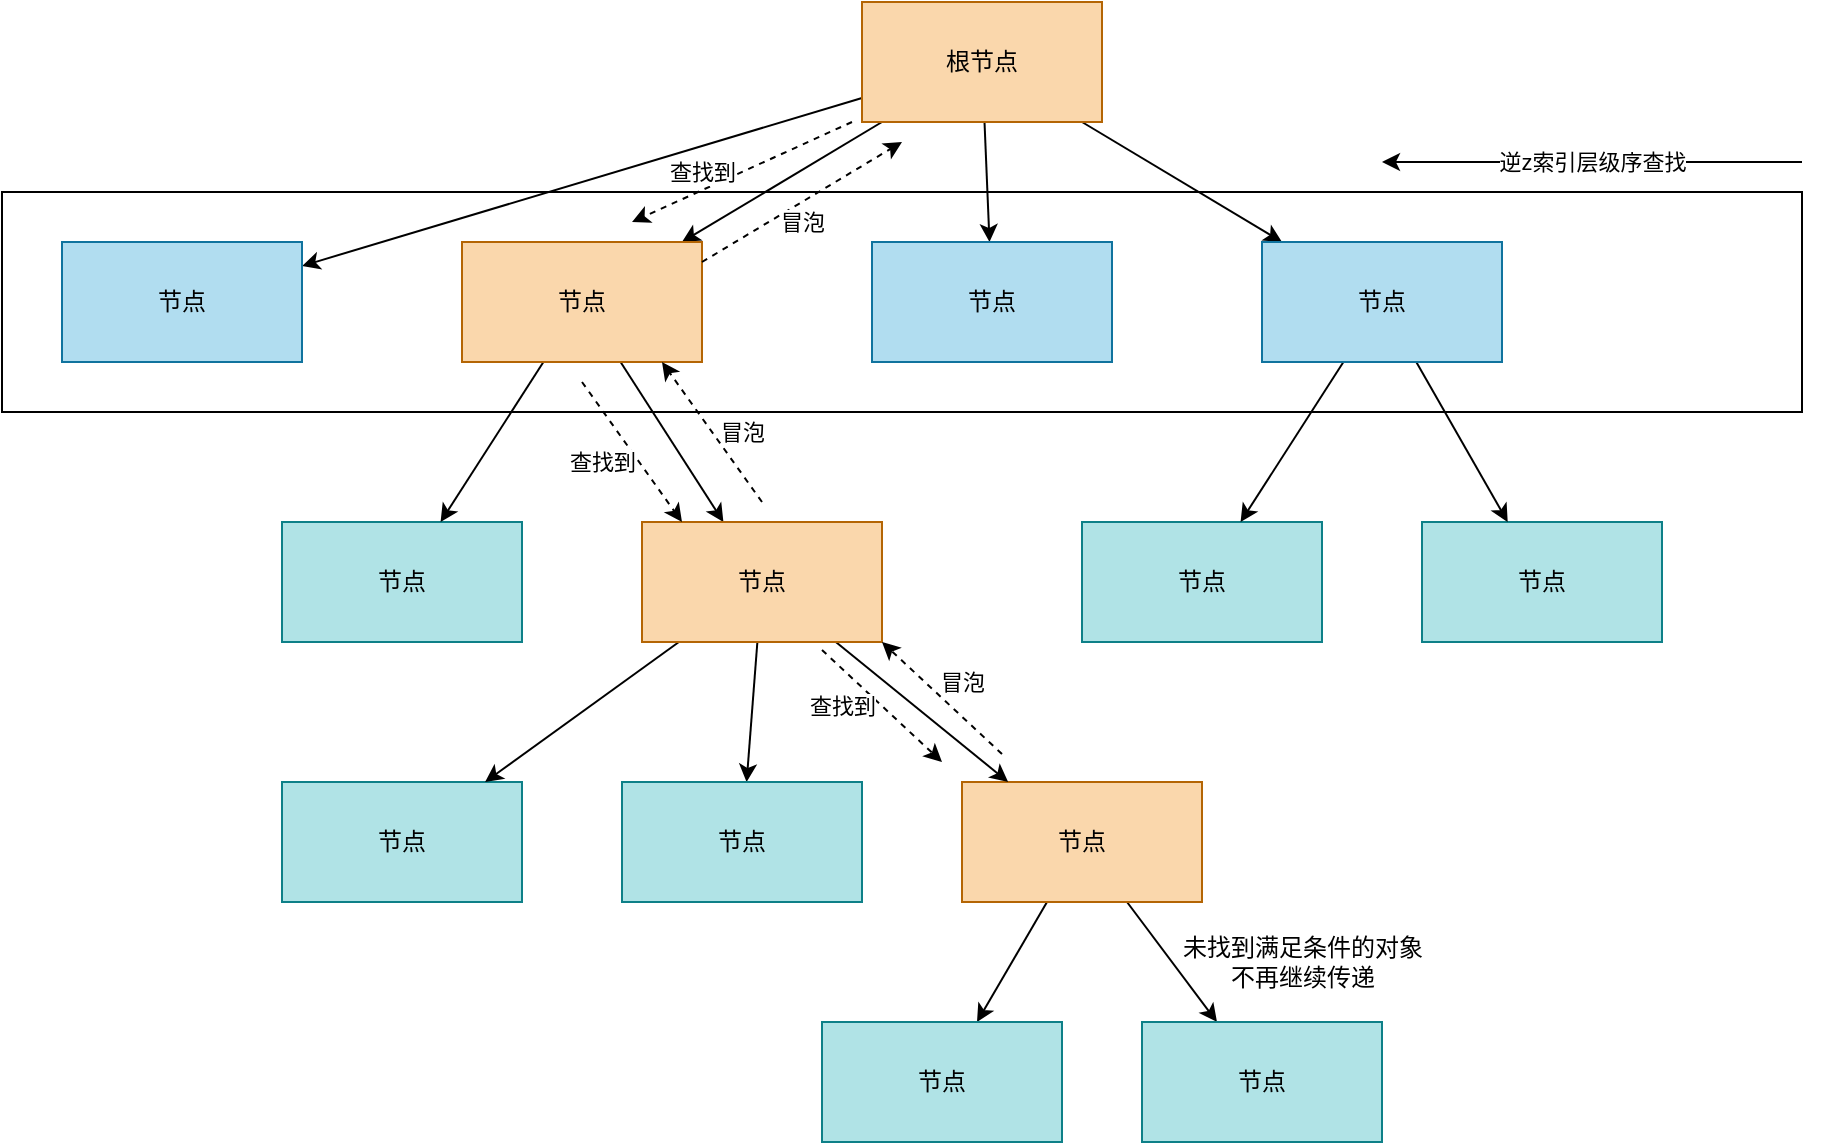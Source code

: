<mxfile>
    <diagram id="cqPfTatRVrrqDn3z0K3r" name="第 1 页">
        <mxGraphModel dx="969" dy="330" grid="1" gridSize="10" guides="1" tooltips="1" connect="1" arrows="1" fold="1" page="1" pageScale="1" pageWidth="1169" pageHeight="827" math="0" shadow="0">
            <root>
                <mxCell id="0"/>
                <mxCell id="1" parent="0"/>
                <mxCell id="32" value="" style="whiteSpace=wrap;html=1;" vertex="1" parent="1">
                    <mxGeometry x="90" y="185" width="900" height="110" as="geometry"/>
                </mxCell>
                <mxCell id="14" style="edgeStyle=none;html=1;" edge="1" parent="1" source="2" target="4">
                    <mxGeometry relative="1" as="geometry"/>
                </mxCell>
                <mxCell id="15" style="edgeStyle=none;html=1;" edge="1" parent="1" source="2" target="11">
                    <mxGeometry relative="1" as="geometry"/>
                </mxCell>
                <mxCell id="16" style="edgeStyle=none;html=1;" edge="1" parent="1" source="2" target="12">
                    <mxGeometry relative="1" as="geometry"/>
                </mxCell>
                <mxCell id="27" style="edgeStyle=none;html=1;" edge="1" parent="1" source="2" target="26">
                    <mxGeometry relative="1" as="geometry"/>
                </mxCell>
                <mxCell id="2" value="根节点" style="rounded=0;whiteSpace=wrap;html=1;fillColor=#fad7ac;strokeColor=#b46504;" vertex="1" parent="1">
                    <mxGeometry x="520" y="90" width="120" height="60" as="geometry"/>
                </mxCell>
                <mxCell id="3" value="节点" style="rounded=0;whiteSpace=wrap;html=1;fillColor=#b0e3e6;strokeColor=#0e8088;" vertex="1" parent="1">
                    <mxGeometry x="230" y="350" width="120" height="60" as="geometry"/>
                </mxCell>
                <mxCell id="17" style="edgeStyle=none;html=1;" edge="1" parent="1" source="4" target="3">
                    <mxGeometry relative="1" as="geometry"/>
                </mxCell>
                <mxCell id="18" style="edgeStyle=none;html=1;" edge="1" parent="1" source="4" target="7">
                    <mxGeometry relative="1" as="geometry"/>
                </mxCell>
                <mxCell id="4" value="节点" style="rounded=0;whiteSpace=wrap;html=1;fillColor=#fad7ac;strokeColor=#b46504;" vertex="1" parent="1">
                    <mxGeometry x="320" y="210" width="120" height="60" as="geometry"/>
                </mxCell>
                <mxCell id="30" style="edgeStyle=none;html=1;" edge="1" parent="1" source="5" target="28">
                    <mxGeometry relative="1" as="geometry"/>
                </mxCell>
                <mxCell id="31" style="edgeStyle=none;html=1;" edge="1" parent="1" source="5" target="29">
                    <mxGeometry relative="1" as="geometry"/>
                </mxCell>
                <mxCell id="5" value="节点" style="rounded=0;whiteSpace=wrap;html=1;fillColor=#fad7ac;strokeColor=#b46504;" vertex="1" parent="1">
                    <mxGeometry x="570" y="480" width="120" height="60" as="geometry"/>
                </mxCell>
                <mxCell id="6" value="节点" style="rounded=0;whiteSpace=wrap;html=1;fillColor=#b0e3e6;strokeColor=#0e8088;" vertex="1" parent="1">
                    <mxGeometry x="230" y="480" width="120" height="60" as="geometry"/>
                </mxCell>
                <mxCell id="21" style="edgeStyle=none;html=1;" edge="1" parent="1" source="7" target="8">
                    <mxGeometry relative="1" as="geometry"/>
                </mxCell>
                <mxCell id="22" style="edgeStyle=none;html=1;" edge="1" parent="1" source="7" target="6">
                    <mxGeometry relative="1" as="geometry"/>
                </mxCell>
                <mxCell id="23" style="edgeStyle=none;html=1;" edge="1" parent="1" source="7" target="5">
                    <mxGeometry relative="1" as="geometry"/>
                </mxCell>
                <mxCell id="7" value="节点" style="rounded=0;whiteSpace=wrap;html=1;fillColor=#fad7ac;strokeColor=#b46504;" vertex="1" parent="1">
                    <mxGeometry x="410" y="350" width="120" height="60" as="geometry"/>
                </mxCell>
                <mxCell id="8" value="节点" style="rounded=0;whiteSpace=wrap;html=1;fillColor=#b0e3e6;strokeColor=#0e8088;" vertex="1" parent="1">
                    <mxGeometry x="400" y="480" width="120" height="60" as="geometry"/>
                </mxCell>
                <mxCell id="9" value="节点" style="rounded=0;whiteSpace=wrap;html=1;fillColor=#b0e3e6;strokeColor=#0e8088;" vertex="1" parent="1">
                    <mxGeometry x="630" y="350" width="120" height="60" as="geometry"/>
                </mxCell>
                <mxCell id="10" value="节点" style="rounded=0;whiteSpace=wrap;html=1;fillColor=#b0e3e6;strokeColor=#0e8088;" vertex="1" parent="1">
                    <mxGeometry x="800" y="350" width="120" height="60" as="geometry"/>
                </mxCell>
                <mxCell id="11" value="节点" style="rounded=0;whiteSpace=wrap;html=1;fillColor=#b1ddf0;strokeColor=#10739e;" vertex="1" parent="1">
                    <mxGeometry x="120" y="210" width="120" height="60" as="geometry"/>
                </mxCell>
                <mxCell id="19" style="edgeStyle=none;html=1;" edge="1" parent="1" source="12" target="9">
                    <mxGeometry relative="1" as="geometry"/>
                </mxCell>
                <mxCell id="20" style="edgeStyle=none;html=1;" edge="1" parent="1" source="12" target="10">
                    <mxGeometry relative="1" as="geometry"/>
                </mxCell>
                <mxCell id="12" value="节点" style="rounded=0;whiteSpace=wrap;html=1;fillColor=#b1ddf0;strokeColor=#10739e;" vertex="1" parent="1">
                    <mxGeometry x="720" y="210" width="120" height="60" as="geometry"/>
                </mxCell>
                <mxCell id="24" value="" style="endArrow=classic;html=1;" edge="1" parent="1">
                    <mxGeometry relative="1" as="geometry">
                        <mxPoint x="990" y="170" as="sourcePoint"/>
                        <mxPoint x="780" y="170" as="targetPoint"/>
                    </mxGeometry>
                </mxCell>
                <mxCell id="25" value="逆z索引层级序查找" style="edgeLabel;resizable=0;html=1;align=center;verticalAlign=middle;" connectable="0" vertex="1" parent="24">
                    <mxGeometry relative="1" as="geometry"/>
                </mxCell>
                <mxCell id="26" value="节点" style="rounded=0;whiteSpace=wrap;html=1;fillColor=#b1ddf0;strokeColor=#10739e;" vertex="1" parent="1">
                    <mxGeometry x="525" y="210" width="120" height="60" as="geometry"/>
                </mxCell>
                <mxCell id="28" value="节点" style="rounded=0;whiteSpace=wrap;html=1;fillColor=#b0e3e6;strokeColor=#0e8088;" vertex="1" parent="1">
                    <mxGeometry x="500" y="600" width="120" height="60" as="geometry"/>
                </mxCell>
                <mxCell id="29" value="节点" style="rounded=0;whiteSpace=wrap;html=1;fillColor=#b0e3e6;strokeColor=#0e8088;" vertex="1" parent="1">
                    <mxGeometry x="660" y="600" width="120" height="60" as="geometry"/>
                </mxCell>
                <mxCell id="33" value="" style="endArrow=classic;html=1;dashed=1;" edge="1" parent="1">
                    <mxGeometry relative="1" as="geometry">
                        <mxPoint x="515" y="150" as="sourcePoint"/>
                        <mxPoint x="405" y="200" as="targetPoint"/>
                    </mxGeometry>
                </mxCell>
                <mxCell id="34" value="查找到" style="edgeLabel;resizable=0;html=1;align=center;verticalAlign=middle;" connectable="0" vertex="1" parent="33">
                    <mxGeometry relative="1" as="geometry">
                        <mxPoint x="-20" as="offset"/>
                    </mxGeometry>
                </mxCell>
                <mxCell id="35" value="" style="endArrow=classic;html=1;dashed=1;" edge="1" parent="1">
                    <mxGeometry relative="1" as="geometry">
                        <mxPoint x="470" y="340" as="sourcePoint"/>
                        <mxPoint x="420" y="270" as="targetPoint"/>
                    </mxGeometry>
                </mxCell>
                <mxCell id="36" value="冒泡" style="edgeLabel;resizable=0;html=1;align=center;verticalAlign=middle;" connectable="0" vertex="1" parent="35">
                    <mxGeometry relative="1" as="geometry">
                        <mxPoint x="15" as="offset"/>
                    </mxGeometry>
                </mxCell>
                <mxCell id="37" value="" style="endArrow=classic;html=1;dashed=1;" edge="1" parent="1">
                    <mxGeometry relative="1" as="geometry">
                        <mxPoint x="500" y="414" as="sourcePoint"/>
                        <mxPoint x="560" y="470" as="targetPoint"/>
                    </mxGeometry>
                </mxCell>
                <mxCell id="38" value="查找到" style="edgeLabel;resizable=0;html=1;align=center;verticalAlign=middle;" connectable="0" vertex="1" parent="37">
                    <mxGeometry relative="1" as="geometry">
                        <mxPoint x="-20" as="offset"/>
                    </mxGeometry>
                </mxCell>
                <mxCell id="39" value="未找到满足条件的对象&lt;br&gt;不再继续传递" style="text;html=1;align=center;verticalAlign=middle;resizable=0;points=[];autosize=1;strokeColor=none;fillColor=none;" vertex="1" parent="1">
                    <mxGeometry x="670" y="550" width="140" height="40" as="geometry"/>
                </mxCell>
                <mxCell id="40" value="" style="endArrow=classic;html=1;dashed=1;" edge="1" parent="1">
                    <mxGeometry relative="1" as="geometry">
                        <mxPoint x="590" y="466" as="sourcePoint"/>
                        <mxPoint x="530" y="410" as="targetPoint"/>
                    </mxGeometry>
                </mxCell>
                <mxCell id="41" value="冒泡" style="edgeLabel;resizable=0;html=1;align=center;verticalAlign=middle;" connectable="0" vertex="1" parent="40">
                    <mxGeometry relative="1" as="geometry">
                        <mxPoint x="10" y="-8" as="offset"/>
                    </mxGeometry>
                </mxCell>
                <mxCell id="42" value="" style="endArrow=classic;html=1;dashed=1;" edge="1" parent="1">
                    <mxGeometry relative="1" as="geometry">
                        <mxPoint x="380" y="280" as="sourcePoint"/>
                        <mxPoint x="430.0" y="350" as="targetPoint"/>
                    </mxGeometry>
                </mxCell>
                <mxCell id="43" value="查找到" style="edgeLabel;resizable=0;html=1;align=center;verticalAlign=middle;" connectable="0" vertex="1" parent="42">
                    <mxGeometry relative="1" as="geometry">
                        <mxPoint x="-15" y="5" as="offset"/>
                    </mxGeometry>
                </mxCell>
                <mxCell id="44" value="" style="endArrow=classic;html=1;dashed=1;" edge="1" parent="1">
                    <mxGeometry relative="1" as="geometry">
                        <mxPoint x="440.0" y="220" as="sourcePoint"/>
                        <mxPoint x="540" y="160" as="targetPoint"/>
                    </mxGeometry>
                </mxCell>
                <mxCell id="45" value="冒泡" style="edgeLabel;resizable=0;html=1;align=center;verticalAlign=middle;" connectable="0" vertex="1" parent="44">
                    <mxGeometry relative="1" as="geometry">
                        <mxPoint y="10" as="offset"/>
                    </mxGeometry>
                </mxCell>
            </root>
        </mxGraphModel>
    </diagram>
</mxfile>